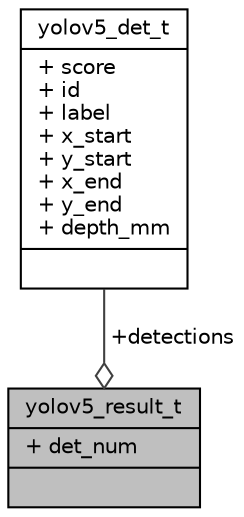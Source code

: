 digraph "yolov5_result_t"
{
 // INTERACTIVE_SVG=YES
 // LATEX_PDF_SIZE
  bgcolor="transparent";
  edge [fontname="Helvetica",fontsize="10",labelfontname="Helvetica",labelfontsize="10"];
  node [fontname="Helvetica",fontsize="10",shape=record];
  Node1 [label="{yolov5_result_t\n|+ det_num\l|}",height=0.2,width=0.4,color="black", fillcolor="grey75", style="filled", fontcolor="black",tooltip=" "];
  Node2 -> Node1 [color="grey25",fontsize="10",style="solid",label=" +detections" ,arrowhead="odiamond",fontname="Helvetica"];
  Node2 [label="{yolov5_det_t\n|+ score\l+ id\l+ label\l+ x_start\l+ y_start\l+ x_end\l+ y_end\l+ depth_mm\l|}",height=0.2,width=0.4,color="black",URL="$d9/d4f/structyolov5__det__t.html",tooltip=" "];
}
